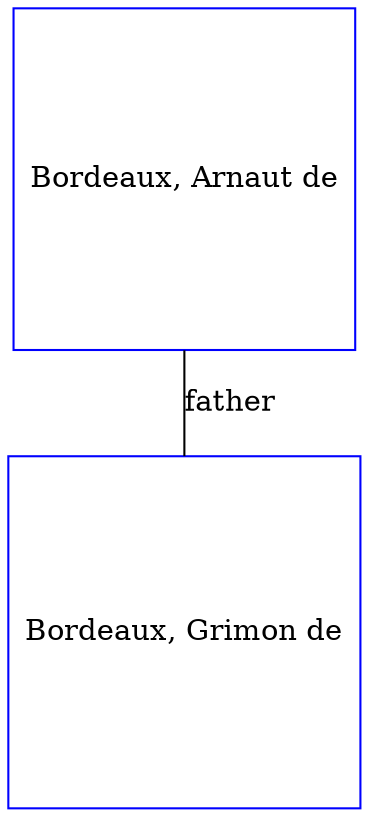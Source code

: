 digraph D {
    edge [dir=none];    node [shape=box];    "023934"   [label="Bordeaux, Arnaut de", shape=box, regular=1, color="blue"] ;
"023472"   [label="Bordeaux, Grimon de", shape=box, regular=1, color="blue"] ;
023934->023472 [label="father",arrowsize=0.0]; 
}